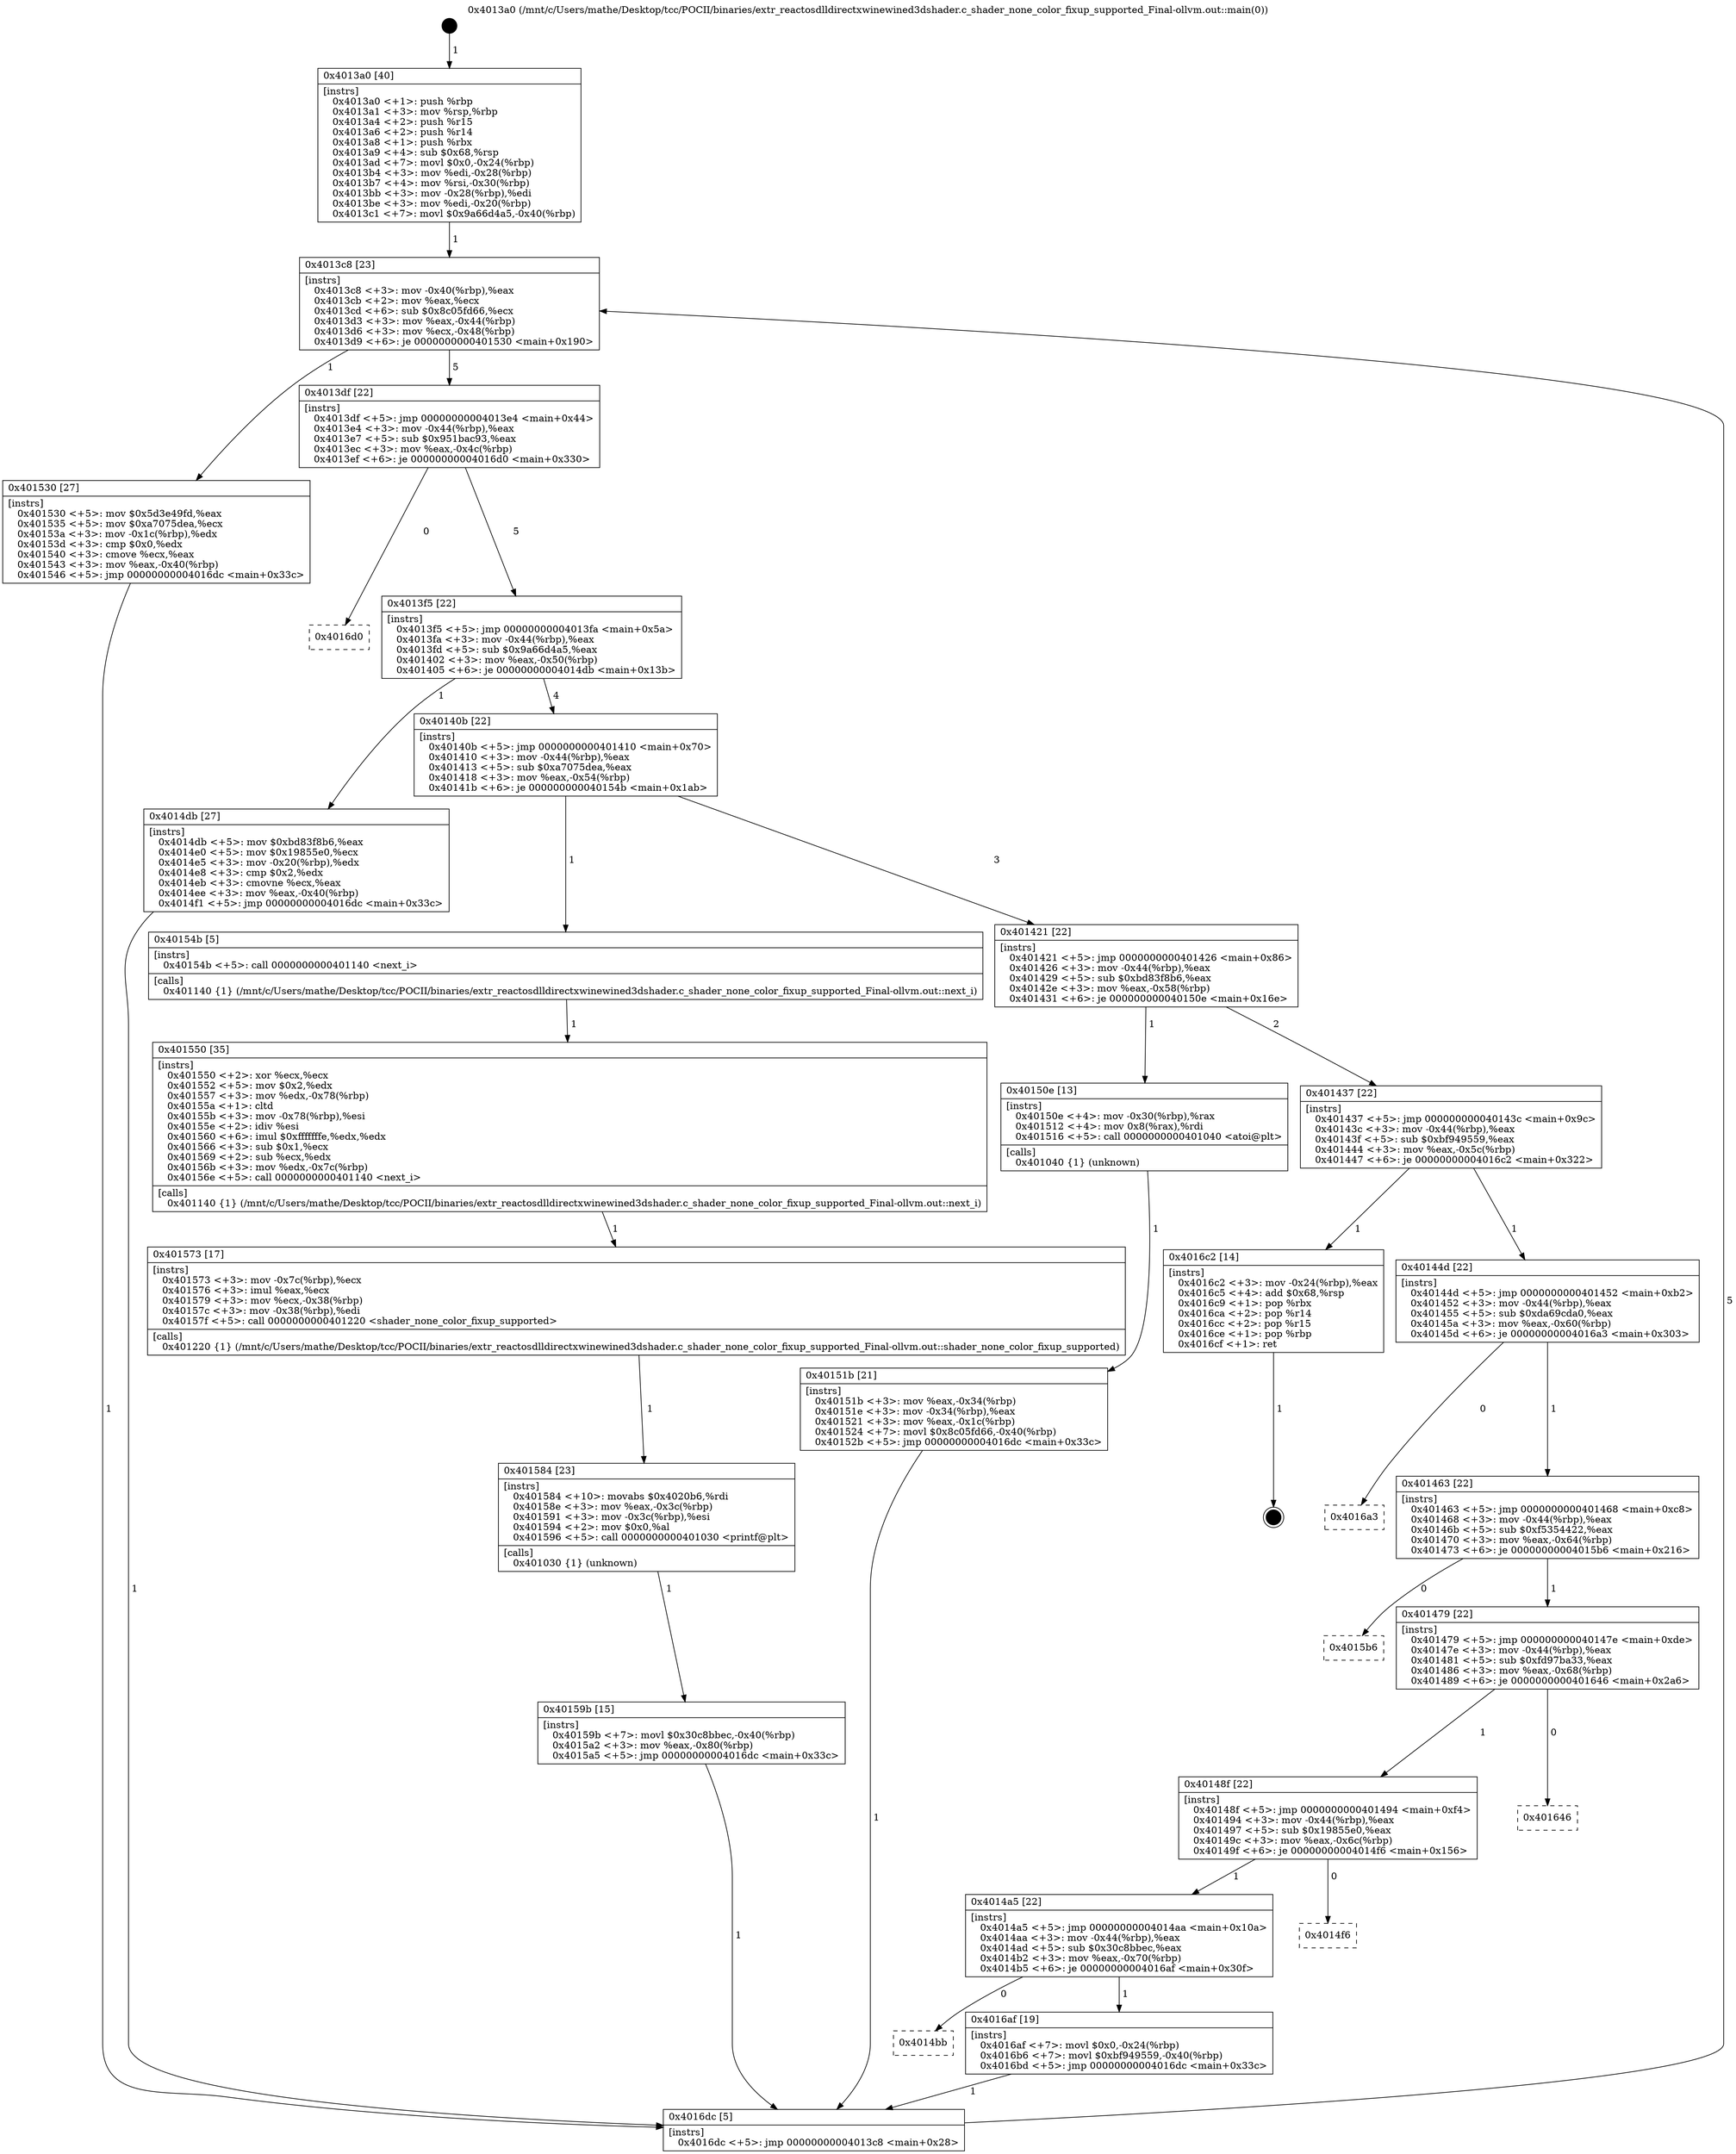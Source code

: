 digraph "0x4013a0" {
  label = "0x4013a0 (/mnt/c/Users/mathe/Desktop/tcc/POCII/binaries/extr_reactosdlldirectxwinewined3dshader.c_shader_none_color_fixup_supported_Final-ollvm.out::main(0))"
  labelloc = "t"
  node[shape=record]

  Entry [label="",width=0.3,height=0.3,shape=circle,fillcolor=black,style=filled]
  "0x4013c8" [label="{
     0x4013c8 [23]\l
     | [instrs]\l
     &nbsp;&nbsp;0x4013c8 \<+3\>: mov -0x40(%rbp),%eax\l
     &nbsp;&nbsp;0x4013cb \<+2\>: mov %eax,%ecx\l
     &nbsp;&nbsp;0x4013cd \<+6\>: sub $0x8c05fd66,%ecx\l
     &nbsp;&nbsp;0x4013d3 \<+3\>: mov %eax,-0x44(%rbp)\l
     &nbsp;&nbsp;0x4013d6 \<+3\>: mov %ecx,-0x48(%rbp)\l
     &nbsp;&nbsp;0x4013d9 \<+6\>: je 0000000000401530 \<main+0x190\>\l
  }"]
  "0x401530" [label="{
     0x401530 [27]\l
     | [instrs]\l
     &nbsp;&nbsp;0x401530 \<+5\>: mov $0x5d3e49fd,%eax\l
     &nbsp;&nbsp;0x401535 \<+5\>: mov $0xa7075dea,%ecx\l
     &nbsp;&nbsp;0x40153a \<+3\>: mov -0x1c(%rbp),%edx\l
     &nbsp;&nbsp;0x40153d \<+3\>: cmp $0x0,%edx\l
     &nbsp;&nbsp;0x401540 \<+3\>: cmove %ecx,%eax\l
     &nbsp;&nbsp;0x401543 \<+3\>: mov %eax,-0x40(%rbp)\l
     &nbsp;&nbsp;0x401546 \<+5\>: jmp 00000000004016dc \<main+0x33c\>\l
  }"]
  "0x4013df" [label="{
     0x4013df [22]\l
     | [instrs]\l
     &nbsp;&nbsp;0x4013df \<+5\>: jmp 00000000004013e4 \<main+0x44\>\l
     &nbsp;&nbsp;0x4013e4 \<+3\>: mov -0x44(%rbp),%eax\l
     &nbsp;&nbsp;0x4013e7 \<+5\>: sub $0x951bac93,%eax\l
     &nbsp;&nbsp;0x4013ec \<+3\>: mov %eax,-0x4c(%rbp)\l
     &nbsp;&nbsp;0x4013ef \<+6\>: je 00000000004016d0 \<main+0x330\>\l
  }"]
  Exit [label="",width=0.3,height=0.3,shape=circle,fillcolor=black,style=filled,peripheries=2]
  "0x4016d0" [label="{
     0x4016d0\l
  }", style=dashed]
  "0x4013f5" [label="{
     0x4013f5 [22]\l
     | [instrs]\l
     &nbsp;&nbsp;0x4013f5 \<+5\>: jmp 00000000004013fa \<main+0x5a\>\l
     &nbsp;&nbsp;0x4013fa \<+3\>: mov -0x44(%rbp),%eax\l
     &nbsp;&nbsp;0x4013fd \<+5\>: sub $0x9a66d4a5,%eax\l
     &nbsp;&nbsp;0x401402 \<+3\>: mov %eax,-0x50(%rbp)\l
     &nbsp;&nbsp;0x401405 \<+6\>: je 00000000004014db \<main+0x13b\>\l
  }"]
  "0x4014bb" [label="{
     0x4014bb\l
  }", style=dashed]
  "0x4014db" [label="{
     0x4014db [27]\l
     | [instrs]\l
     &nbsp;&nbsp;0x4014db \<+5\>: mov $0xbd83f8b6,%eax\l
     &nbsp;&nbsp;0x4014e0 \<+5\>: mov $0x19855e0,%ecx\l
     &nbsp;&nbsp;0x4014e5 \<+3\>: mov -0x20(%rbp),%edx\l
     &nbsp;&nbsp;0x4014e8 \<+3\>: cmp $0x2,%edx\l
     &nbsp;&nbsp;0x4014eb \<+3\>: cmovne %ecx,%eax\l
     &nbsp;&nbsp;0x4014ee \<+3\>: mov %eax,-0x40(%rbp)\l
     &nbsp;&nbsp;0x4014f1 \<+5\>: jmp 00000000004016dc \<main+0x33c\>\l
  }"]
  "0x40140b" [label="{
     0x40140b [22]\l
     | [instrs]\l
     &nbsp;&nbsp;0x40140b \<+5\>: jmp 0000000000401410 \<main+0x70\>\l
     &nbsp;&nbsp;0x401410 \<+3\>: mov -0x44(%rbp),%eax\l
     &nbsp;&nbsp;0x401413 \<+5\>: sub $0xa7075dea,%eax\l
     &nbsp;&nbsp;0x401418 \<+3\>: mov %eax,-0x54(%rbp)\l
     &nbsp;&nbsp;0x40141b \<+6\>: je 000000000040154b \<main+0x1ab\>\l
  }"]
  "0x4016dc" [label="{
     0x4016dc [5]\l
     | [instrs]\l
     &nbsp;&nbsp;0x4016dc \<+5\>: jmp 00000000004013c8 \<main+0x28\>\l
  }"]
  "0x4013a0" [label="{
     0x4013a0 [40]\l
     | [instrs]\l
     &nbsp;&nbsp;0x4013a0 \<+1\>: push %rbp\l
     &nbsp;&nbsp;0x4013a1 \<+3\>: mov %rsp,%rbp\l
     &nbsp;&nbsp;0x4013a4 \<+2\>: push %r15\l
     &nbsp;&nbsp;0x4013a6 \<+2\>: push %r14\l
     &nbsp;&nbsp;0x4013a8 \<+1\>: push %rbx\l
     &nbsp;&nbsp;0x4013a9 \<+4\>: sub $0x68,%rsp\l
     &nbsp;&nbsp;0x4013ad \<+7\>: movl $0x0,-0x24(%rbp)\l
     &nbsp;&nbsp;0x4013b4 \<+3\>: mov %edi,-0x28(%rbp)\l
     &nbsp;&nbsp;0x4013b7 \<+4\>: mov %rsi,-0x30(%rbp)\l
     &nbsp;&nbsp;0x4013bb \<+3\>: mov -0x28(%rbp),%edi\l
     &nbsp;&nbsp;0x4013be \<+3\>: mov %edi,-0x20(%rbp)\l
     &nbsp;&nbsp;0x4013c1 \<+7\>: movl $0x9a66d4a5,-0x40(%rbp)\l
  }"]
  "0x4016af" [label="{
     0x4016af [19]\l
     | [instrs]\l
     &nbsp;&nbsp;0x4016af \<+7\>: movl $0x0,-0x24(%rbp)\l
     &nbsp;&nbsp;0x4016b6 \<+7\>: movl $0xbf949559,-0x40(%rbp)\l
     &nbsp;&nbsp;0x4016bd \<+5\>: jmp 00000000004016dc \<main+0x33c\>\l
  }"]
  "0x40154b" [label="{
     0x40154b [5]\l
     | [instrs]\l
     &nbsp;&nbsp;0x40154b \<+5\>: call 0000000000401140 \<next_i\>\l
     | [calls]\l
     &nbsp;&nbsp;0x401140 \{1\} (/mnt/c/Users/mathe/Desktop/tcc/POCII/binaries/extr_reactosdlldirectxwinewined3dshader.c_shader_none_color_fixup_supported_Final-ollvm.out::next_i)\l
  }"]
  "0x401421" [label="{
     0x401421 [22]\l
     | [instrs]\l
     &nbsp;&nbsp;0x401421 \<+5\>: jmp 0000000000401426 \<main+0x86\>\l
     &nbsp;&nbsp;0x401426 \<+3\>: mov -0x44(%rbp),%eax\l
     &nbsp;&nbsp;0x401429 \<+5\>: sub $0xbd83f8b6,%eax\l
     &nbsp;&nbsp;0x40142e \<+3\>: mov %eax,-0x58(%rbp)\l
     &nbsp;&nbsp;0x401431 \<+6\>: je 000000000040150e \<main+0x16e\>\l
  }"]
  "0x4014a5" [label="{
     0x4014a5 [22]\l
     | [instrs]\l
     &nbsp;&nbsp;0x4014a5 \<+5\>: jmp 00000000004014aa \<main+0x10a\>\l
     &nbsp;&nbsp;0x4014aa \<+3\>: mov -0x44(%rbp),%eax\l
     &nbsp;&nbsp;0x4014ad \<+5\>: sub $0x30c8bbec,%eax\l
     &nbsp;&nbsp;0x4014b2 \<+3\>: mov %eax,-0x70(%rbp)\l
     &nbsp;&nbsp;0x4014b5 \<+6\>: je 00000000004016af \<main+0x30f\>\l
  }"]
  "0x40150e" [label="{
     0x40150e [13]\l
     | [instrs]\l
     &nbsp;&nbsp;0x40150e \<+4\>: mov -0x30(%rbp),%rax\l
     &nbsp;&nbsp;0x401512 \<+4\>: mov 0x8(%rax),%rdi\l
     &nbsp;&nbsp;0x401516 \<+5\>: call 0000000000401040 \<atoi@plt\>\l
     | [calls]\l
     &nbsp;&nbsp;0x401040 \{1\} (unknown)\l
  }"]
  "0x401437" [label="{
     0x401437 [22]\l
     | [instrs]\l
     &nbsp;&nbsp;0x401437 \<+5\>: jmp 000000000040143c \<main+0x9c\>\l
     &nbsp;&nbsp;0x40143c \<+3\>: mov -0x44(%rbp),%eax\l
     &nbsp;&nbsp;0x40143f \<+5\>: sub $0xbf949559,%eax\l
     &nbsp;&nbsp;0x401444 \<+3\>: mov %eax,-0x5c(%rbp)\l
     &nbsp;&nbsp;0x401447 \<+6\>: je 00000000004016c2 \<main+0x322\>\l
  }"]
  "0x40151b" [label="{
     0x40151b [21]\l
     | [instrs]\l
     &nbsp;&nbsp;0x40151b \<+3\>: mov %eax,-0x34(%rbp)\l
     &nbsp;&nbsp;0x40151e \<+3\>: mov -0x34(%rbp),%eax\l
     &nbsp;&nbsp;0x401521 \<+3\>: mov %eax,-0x1c(%rbp)\l
     &nbsp;&nbsp;0x401524 \<+7\>: movl $0x8c05fd66,-0x40(%rbp)\l
     &nbsp;&nbsp;0x40152b \<+5\>: jmp 00000000004016dc \<main+0x33c\>\l
  }"]
  "0x401550" [label="{
     0x401550 [35]\l
     | [instrs]\l
     &nbsp;&nbsp;0x401550 \<+2\>: xor %ecx,%ecx\l
     &nbsp;&nbsp;0x401552 \<+5\>: mov $0x2,%edx\l
     &nbsp;&nbsp;0x401557 \<+3\>: mov %edx,-0x78(%rbp)\l
     &nbsp;&nbsp;0x40155a \<+1\>: cltd\l
     &nbsp;&nbsp;0x40155b \<+3\>: mov -0x78(%rbp),%esi\l
     &nbsp;&nbsp;0x40155e \<+2\>: idiv %esi\l
     &nbsp;&nbsp;0x401560 \<+6\>: imul $0xfffffffe,%edx,%edx\l
     &nbsp;&nbsp;0x401566 \<+3\>: sub $0x1,%ecx\l
     &nbsp;&nbsp;0x401569 \<+2\>: sub %ecx,%edx\l
     &nbsp;&nbsp;0x40156b \<+3\>: mov %edx,-0x7c(%rbp)\l
     &nbsp;&nbsp;0x40156e \<+5\>: call 0000000000401140 \<next_i\>\l
     | [calls]\l
     &nbsp;&nbsp;0x401140 \{1\} (/mnt/c/Users/mathe/Desktop/tcc/POCII/binaries/extr_reactosdlldirectxwinewined3dshader.c_shader_none_color_fixup_supported_Final-ollvm.out::next_i)\l
  }"]
  "0x401573" [label="{
     0x401573 [17]\l
     | [instrs]\l
     &nbsp;&nbsp;0x401573 \<+3\>: mov -0x7c(%rbp),%ecx\l
     &nbsp;&nbsp;0x401576 \<+3\>: imul %eax,%ecx\l
     &nbsp;&nbsp;0x401579 \<+3\>: mov %ecx,-0x38(%rbp)\l
     &nbsp;&nbsp;0x40157c \<+3\>: mov -0x38(%rbp),%edi\l
     &nbsp;&nbsp;0x40157f \<+5\>: call 0000000000401220 \<shader_none_color_fixup_supported\>\l
     | [calls]\l
     &nbsp;&nbsp;0x401220 \{1\} (/mnt/c/Users/mathe/Desktop/tcc/POCII/binaries/extr_reactosdlldirectxwinewined3dshader.c_shader_none_color_fixup_supported_Final-ollvm.out::shader_none_color_fixup_supported)\l
  }"]
  "0x401584" [label="{
     0x401584 [23]\l
     | [instrs]\l
     &nbsp;&nbsp;0x401584 \<+10\>: movabs $0x4020b6,%rdi\l
     &nbsp;&nbsp;0x40158e \<+3\>: mov %eax,-0x3c(%rbp)\l
     &nbsp;&nbsp;0x401591 \<+3\>: mov -0x3c(%rbp),%esi\l
     &nbsp;&nbsp;0x401594 \<+2\>: mov $0x0,%al\l
     &nbsp;&nbsp;0x401596 \<+5\>: call 0000000000401030 \<printf@plt\>\l
     | [calls]\l
     &nbsp;&nbsp;0x401030 \{1\} (unknown)\l
  }"]
  "0x40159b" [label="{
     0x40159b [15]\l
     | [instrs]\l
     &nbsp;&nbsp;0x40159b \<+7\>: movl $0x30c8bbec,-0x40(%rbp)\l
     &nbsp;&nbsp;0x4015a2 \<+3\>: mov %eax,-0x80(%rbp)\l
     &nbsp;&nbsp;0x4015a5 \<+5\>: jmp 00000000004016dc \<main+0x33c\>\l
  }"]
  "0x4014f6" [label="{
     0x4014f6\l
  }", style=dashed]
  "0x4016c2" [label="{
     0x4016c2 [14]\l
     | [instrs]\l
     &nbsp;&nbsp;0x4016c2 \<+3\>: mov -0x24(%rbp),%eax\l
     &nbsp;&nbsp;0x4016c5 \<+4\>: add $0x68,%rsp\l
     &nbsp;&nbsp;0x4016c9 \<+1\>: pop %rbx\l
     &nbsp;&nbsp;0x4016ca \<+2\>: pop %r14\l
     &nbsp;&nbsp;0x4016cc \<+2\>: pop %r15\l
     &nbsp;&nbsp;0x4016ce \<+1\>: pop %rbp\l
     &nbsp;&nbsp;0x4016cf \<+1\>: ret\l
  }"]
  "0x40144d" [label="{
     0x40144d [22]\l
     | [instrs]\l
     &nbsp;&nbsp;0x40144d \<+5\>: jmp 0000000000401452 \<main+0xb2\>\l
     &nbsp;&nbsp;0x401452 \<+3\>: mov -0x44(%rbp),%eax\l
     &nbsp;&nbsp;0x401455 \<+5\>: sub $0xda69cda0,%eax\l
     &nbsp;&nbsp;0x40145a \<+3\>: mov %eax,-0x60(%rbp)\l
     &nbsp;&nbsp;0x40145d \<+6\>: je 00000000004016a3 \<main+0x303\>\l
  }"]
  "0x40148f" [label="{
     0x40148f [22]\l
     | [instrs]\l
     &nbsp;&nbsp;0x40148f \<+5\>: jmp 0000000000401494 \<main+0xf4\>\l
     &nbsp;&nbsp;0x401494 \<+3\>: mov -0x44(%rbp),%eax\l
     &nbsp;&nbsp;0x401497 \<+5\>: sub $0x19855e0,%eax\l
     &nbsp;&nbsp;0x40149c \<+3\>: mov %eax,-0x6c(%rbp)\l
     &nbsp;&nbsp;0x40149f \<+6\>: je 00000000004014f6 \<main+0x156\>\l
  }"]
  "0x4016a3" [label="{
     0x4016a3\l
  }", style=dashed]
  "0x401463" [label="{
     0x401463 [22]\l
     | [instrs]\l
     &nbsp;&nbsp;0x401463 \<+5\>: jmp 0000000000401468 \<main+0xc8\>\l
     &nbsp;&nbsp;0x401468 \<+3\>: mov -0x44(%rbp),%eax\l
     &nbsp;&nbsp;0x40146b \<+5\>: sub $0xf5354422,%eax\l
     &nbsp;&nbsp;0x401470 \<+3\>: mov %eax,-0x64(%rbp)\l
     &nbsp;&nbsp;0x401473 \<+6\>: je 00000000004015b6 \<main+0x216\>\l
  }"]
  "0x401646" [label="{
     0x401646\l
  }", style=dashed]
  "0x4015b6" [label="{
     0x4015b6\l
  }", style=dashed]
  "0x401479" [label="{
     0x401479 [22]\l
     | [instrs]\l
     &nbsp;&nbsp;0x401479 \<+5\>: jmp 000000000040147e \<main+0xde\>\l
     &nbsp;&nbsp;0x40147e \<+3\>: mov -0x44(%rbp),%eax\l
     &nbsp;&nbsp;0x401481 \<+5\>: sub $0xfd97ba33,%eax\l
     &nbsp;&nbsp;0x401486 \<+3\>: mov %eax,-0x68(%rbp)\l
     &nbsp;&nbsp;0x401489 \<+6\>: je 0000000000401646 \<main+0x2a6\>\l
  }"]
  Entry -> "0x4013a0" [label=" 1"]
  "0x4013c8" -> "0x401530" [label=" 1"]
  "0x4013c8" -> "0x4013df" [label=" 5"]
  "0x4016c2" -> Exit [label=" 1"]
  "0x4013df" -> "0x4016d0" [label=" 0"]
  "0x4013df" -> "0x4013f5" [label=" 5"]
  "0x4016af" -> "0x4016dc" [label=" 1"]
  "0x4013f5" -> "0x4014db" [label=" 1"]
  "0x4013f5" -> "0x40140b" [label=" 4"]
  "0x4014db" -> "0x4016dc" [label=" 1"]
  "0x4013a0" -> "0x4013c8" [label=" 1"]
  "0x4016dc" -> "0x4013c8" [label=" 5"]
  "0x4014a5" -> "0x4014bb" [label=" 0"]
  "0x40140b" -> "0x40154b" [label=" 1"]
  "0x40140b" -> "0x401421" [label=" 3"]
  "0x4014a5" -> "0x4016af" [label=" 1"]
  "0x401421" -> "0x40150e" [label=" 1"]
  "0x401421" -> "0x401437" [label=" 2"]
  "0x40150e" -> "0x40151b" [label=" 1"]
  "0x40151b" -> "0x4016dc" [label=" 1"]
  "0x401530" -> "0x4016dc" [label=" 1"]
  "0x40154b" -> "0x401550" [label=" 1"]
  "0x401550" -> "0x401573" [label=" 1"]
  "0x401573" -> "0x401584" [label=" 1"]
  "0x401584" -> "0x40159b" [label=" 1"]
  "0x40159b" -> "0x4016dc" [label=" 1"]
  "0x40148f" -> "0x4014a5" [label=" 1"]
  "0x401437" -> "0x4016c2" [label=" 1"]
  "0x401437" -> "0x40144d" [label=" 1"]
  "0x40148f" -> "0x4014f6" [label=" 0"]
  "0x40144d" -> "0x4016a3" [label=" 0"]
  "0x40144d" -> "0x401463" [label=" 1"]
  "0x401479" -> "0x40148f" [label=" 1"]
  "0x401463" -> "0x4015b6" [label=" 0"]
  "0x401463" -> "0x401479" [label=" 1"]
  "0x401479" -> "0x401646" [label=" 0"]
}
